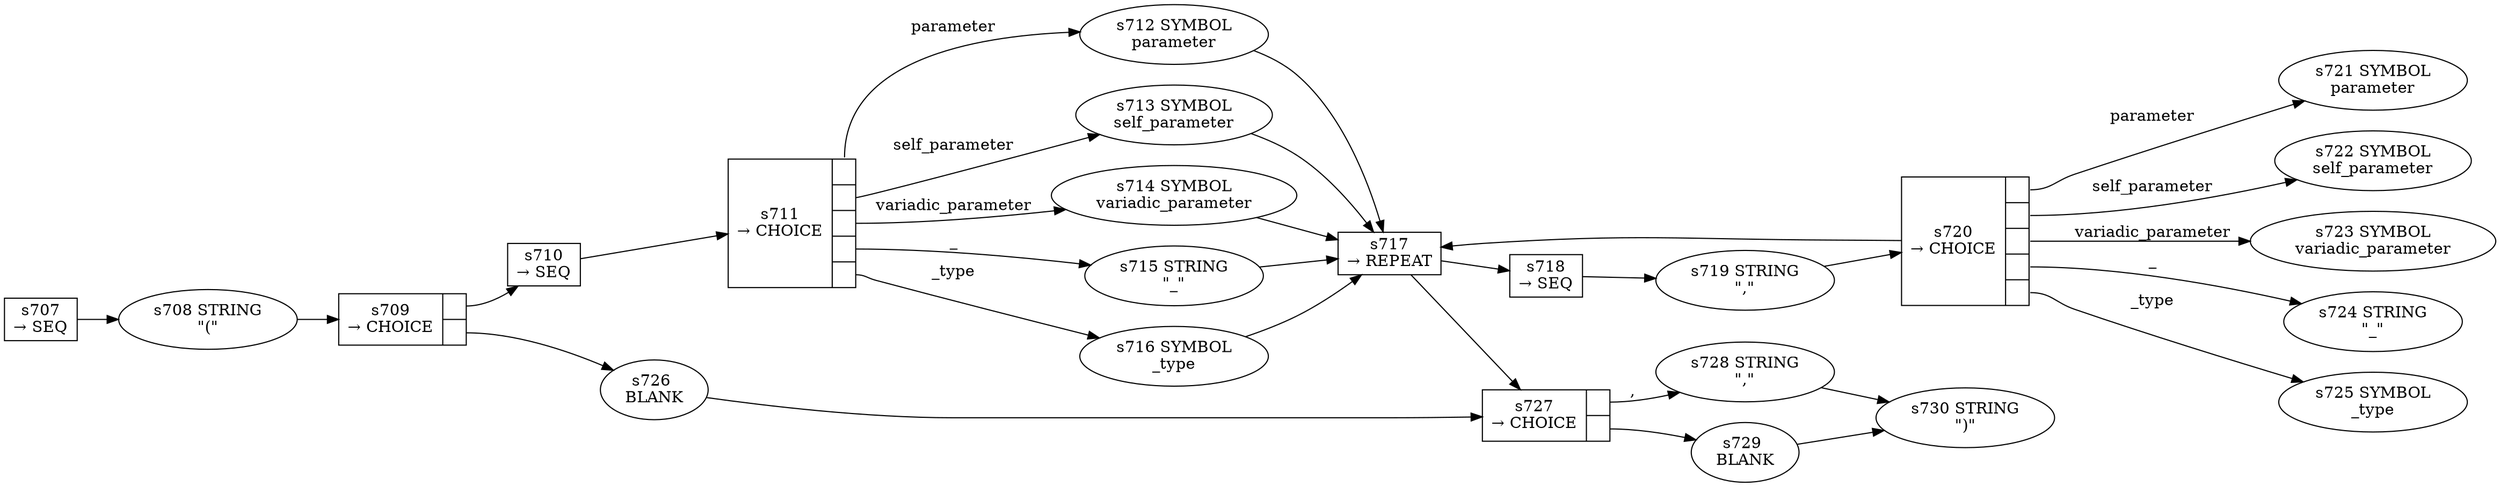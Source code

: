 
  digraph parameters {
  
    rankdir=LR;
  
    s707 [label="s707\n&rarr; SEQ", shape=record, fixedsize=false, peripheries=1];
  s708 [label="s708 STRING\n\"(\""];
  s707 -> s708 [];
  s709 [label="{s709\n&rarr; CHOICE|{<p0>|<p1>}}", shape=record, fixedsize=false, peripheries=1];
  s710 [label="s710\n&rarr; SEQ", shape=record, fixedsize=false, peripheries=1];
  s711 [label="{s711\n&rarr; CHOICE|{<p0>|<p1>|<p2>|<p3>|<p4>}}", shape=record, fixedsize=false, peripheries=1];
  s712 [label="s712 SYMBOL\nparameter" href="rust-grammar.json.parameter.dot.svg"];
  s711:p0 -> s712 [label="parameter"];
  s713 [label="s713 SYMBOL\nself_parameter" href="rust-grammar.json.self_parameter.dot.svg"];
  s711:p1 -> s713 [label="self_parameter"];
  s714 [label="s714 SYMBOL\nvariadic_parameter" href="rust-grammar.json.variadic_parameter.dot.svg"];
  s711:p2 -> s714 [label="variadic_parameter"];
  s715 [label="s715 STRING\n\"_\""];
  s711:p3 -> s715 [label="_"];
  s716 [label="s716 SYMBOL\n_type" href="rust-grammar.json._type.dot.svg"];
  s711:p4 -> s716 [label="_type"];
  s710 -> s711 [];
  s717 [label="s717\n&rarr; REPEAT", shape=record, fixedsize=false, peripheries=1];
  s718 [label="s718\n&rarr; SEQ", shape=record, fixedsize=false, peripheries=1];
  s719 [label="s719 STRING\n\",\""];
  s718 -> s719 [];
  s720 [label="{s720\n&rarr; CHOICE|{<p0>|<p1>|<p2>|<p3>|<p4>}}", shape=record, fixedsize=false, peripheries=1];
  s721 [label="s721 SYMBOL\nparameter" href="rust-grammar.json.parameter.dot.svg"];
  s720:p0 -> s721 [label="parameter"];
  s722 [label="s722 SYMBOL\nself_parameter" href="rust-grammar.json.self_parameter.dot.svg"];
  s720:p1 -> s722 [label="self_parameter"];
  s723 [label="s723 SYMBOL\nvariadic_parameter" href="rust-grammar.json.variadic_parameter.dot.svg"];
  s720:p2 -> s723 [label="variadic_parameter"];
  s724 [label="s724 STRING\n\"_\""];
  s720:p3 -> s724 [label="_"];
  s725 [label="s725 SYMBOL\n_type" href="rust-grammar.json._type.dot.svg"];
  s720:p4 -> s725 [label="_type"];
  s719 -> s720 [];
  s717 -> s718 [];
  s720 -> s717 [];
  s712 -> s717 [];
  s713 -> s717 [];
  s714 -> s717 [];
  s715 -> s717 [];
  s716 -> s717 [];
  s709:p0 -> s710 [label=""];
  s726 [label="s726 \nBLANK"];
  s709:p1 -> s726 [label=""];
  s708 -> s709 [];
  s727 [label="{s727\n&rarr; CHOICE|{<p0>|<p1>}}", shape=record, fixedsize=false, peripheries=1];
  s728 [label="s728 STRING\n\",\""];
  s727:p0 -> s728 [label=","];
  s729 [label="s729 \nBLANK"];
  s727:p1 -> s729 [label=""];
  s717 -> s727 [];
  s726 -> s727 [];
  s730 [label="s730 STRING\n\")\""];
  s728 -> s730 [];
  s729 -> s730 [];
  
  }
  
